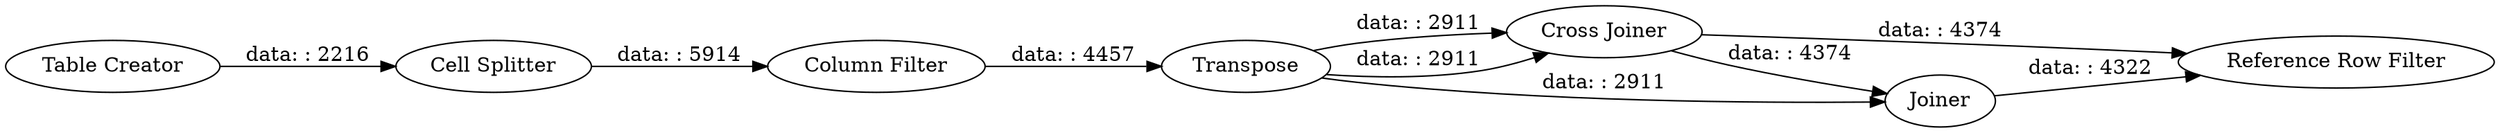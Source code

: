 digraph {
	"-8972586110024830148_4" [label="Cross Joiner"]
	"-8972586110024830148_1" [label="Table Creator"]
	"-8972586110024830148_6" [label=Joiner]
	"-8972586110024830148_5" [label="Column Filter"]
	"-8972586110024830148_2" [label="Cell Splitter"]
	"-8972586110024830148_3" [label=Transpose]
	"-8972586110024830148_7" [label="Reference Row Filter"]
	"-8972586110024830148_3" -> "-8972586110024830148_4" [label="data: : 2911"]
	"-8972586110024830148_2" -> "-8972586110024830148_5" [label="data: : 5914"]
	"-8972586110024830148_5" -> "-8972586110024830148_3" [label="data: : 4457"]
	"-8972586110024830148_3" -> "-8972586110024830148_4" [label="data: : 2911"]
	"-8972586110024830148_1" -> "-8972586110024830148_2" [label="data: : 2216"]
	"-8972586110024830148_3" -> "-8972586110024830148_6" [label="data: : 2911"]
	"-8972586110024830148_4" -> "-8972586110024830148_6" [label="data: : 4374"]
	"-8972586110024830148_6" -> "-8972586110024830148_7" [label="data: : 4322"]
	"-8972586110024830148_4" -> "-8972586110024830148_7" [label="data: : 4374"]
	rankdir=LR
}
